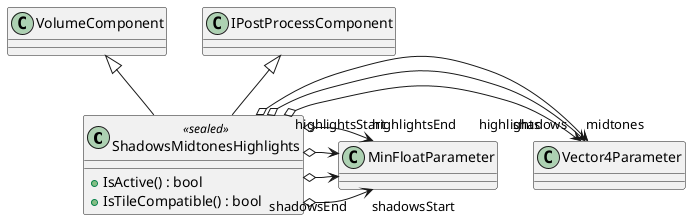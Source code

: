 @startuml
class ShadowsMidtonesHighlights <<sealed>> {
    + IsActive() : bool
    + IsTileCompatible() : bool
}
VolumeComponent <|-- ShadowsMidtonesHighlights
IPostProcessComponent <|-- ShadowsMidtonesHighlights
ShadowsMidtonesHighlights o-> "shadows" Vector4Parameter
ShadowsMidtonesHighlights o-> "midtones" Vector4Parameter
ShadowsMidtonesHighlights o-> "highlights" Vector4Parameter
ShadowsMidtonesHighlights o-> "shadowsStart" MinFloatParameter
ShadowsMidtonesHighlights o-> "shadowsEnd" MinFloatParameter
ShadowsMidtonesHighlights o-> "highlightsStart" MinFloatParameter
ShadowsMidtonesHighlights o-> "highlightsEnd" MinFloatParameter
@enduml
